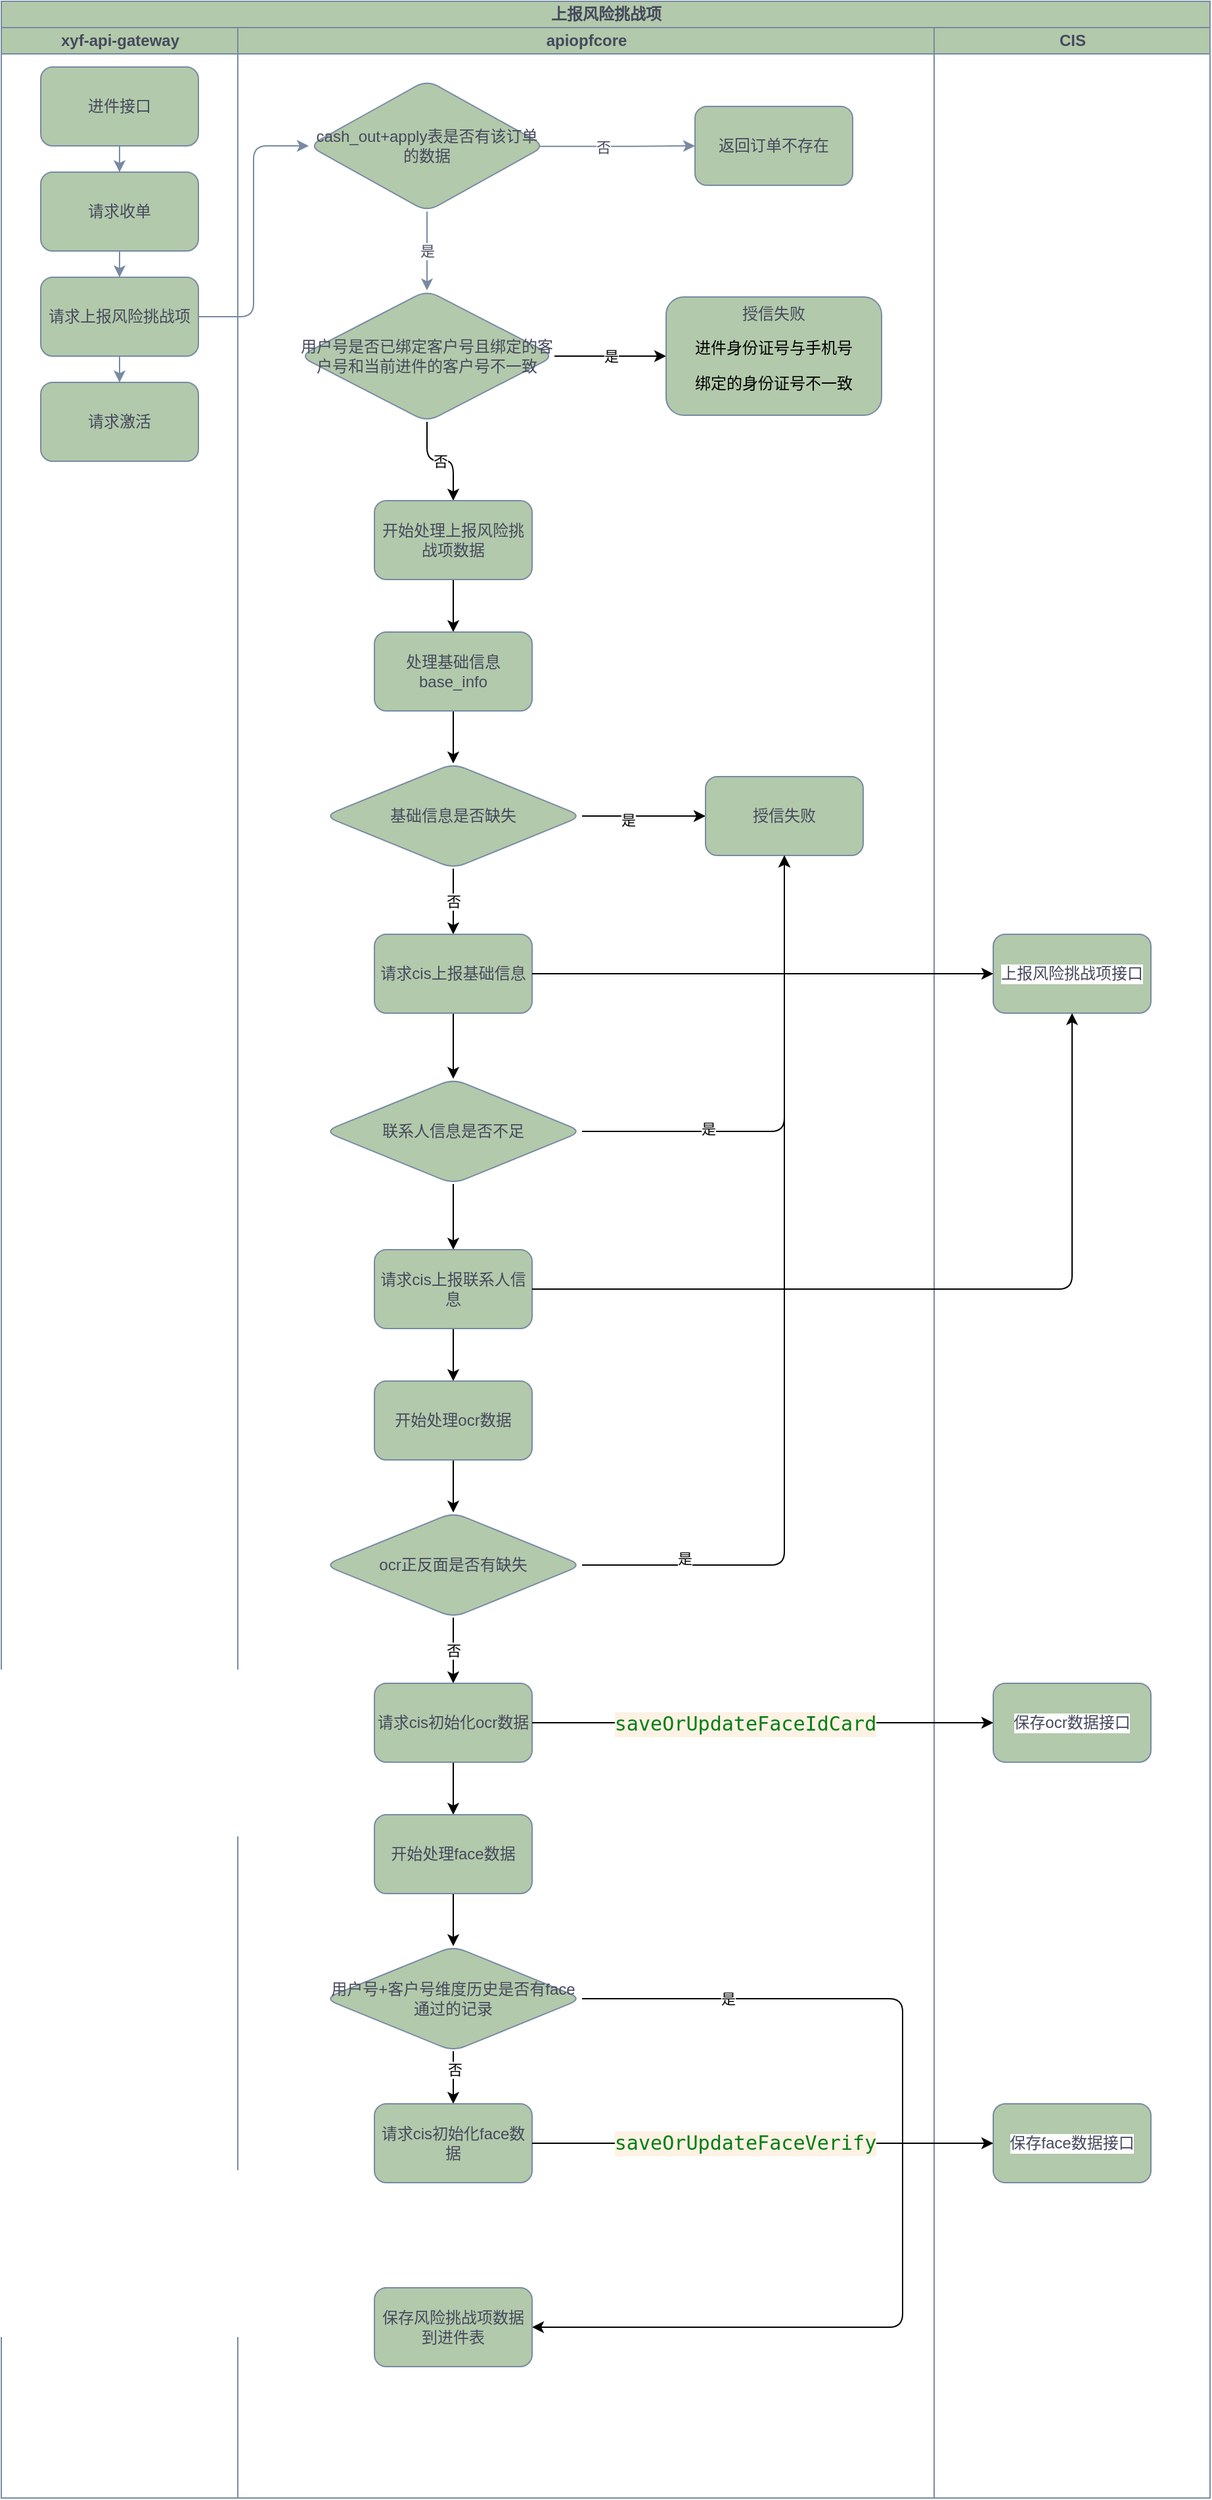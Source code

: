 <mxfile version="25.0.3">
  <diagram name="第 1 页" id="arqg8u6RAYMiUe3J6P46">
    <mxGraphModel dx="1757" dy="1087" grid="1" gridSize="10" guides="1" tooltips="1" connect="1" arrows="1" fold="1" page="1" pageScale="1" pageWidth="827" pageHeight="1169" math="0" shadow="0">
      <root>
        <mxCell id="0" />
        <mxCell id="1" parent="0" />
        <mxCell id="srE0o9tzIdVCHpYkDHcw-1" value="上报风险挑战项" style="swimlane;childLayout=stackLayout;resizeParent=1;resizeParentMax=0;startSize=20;html=1;labelBackgroundColor=none;fillColor=#B2C9AB;strokeColor=#788AA3;fontColor=#46495D;" vertex="1" parent="1">
          <mxGeometry x="234.0" y="70" width="920" height="1900" as="geometry" />
        </mxCell>
        <mxCell id="srE0o9tzIdVCHpYkDHcw-2" value="xyf-api-gateway" style="swimlane;startSize=20;html=1;labelBackgroundColor=none;fillColor=#B2C9AB;strokeColor=#788AA3;fontColor=#46495D;" vertex="1" parent="srE0o9tzIdVCHpYkDHcw-1">
          <mxGeometry y="20" width="180" height="1880" as="geometry" />
        </mxCell>
        <mxCell id="srE0o9tzIdVCHpYkDHcw-3" value="" style="edgeStyle=orthogonalEdgeStyle;rounded=0;orthogonalLoop=1;jettySize=auto;html=1;strokeColor=#788AA3;fontColor=#46495D;fillColor=#B2C9AB;" edge="1" parent="srE0o9tzIdVCHpYkDHcw-2" source="srE0o9tzIdVCHpYkDHcw-4" target="srE0o9tzIdVCHpYkDHcw-6">
          <mxGeometry relative="1" as="geometry" />
        </mxCell>
        <mxCell id="srE0o9tzIdVCHpYkDHcw-4" value="进件接口" style="rounded=1;whiteSpace=wrap;html=1;strokeColor=#788AA3;fontColor=#46495D;fillColor=#B2C9AB;" vertex="1" parent="srE0o9tzIdVCHpYkDHcw-2">
          <mxGeometry x="30.0" y="30" width="120" height="60" as="geometry" />
        </mxCell>
        <mxCell id="srE0o9tzIdVCHpYkDHcw-5" value="" style="edgeStyle=orthogonalEdgeStyle;rounded=0;orthogonalLoop=1;jettySize=auto;html=1;strokeColor=#788AA3;fontColor=#46495D;fillColor=#B2C9AB;" edge="1" parent="srE0o9tzIdVCHpYkDHcw-2" source="srE0o9tzIdVCHpYkDHcw-6" target="srE0o9tzIdVCHpYkDHcw-8">
          <mxGeometry relative="1" as="geometry" />
        </mxCell>
        <mxCell id="srE0o9tzIdVCHpYkDHcw-6" value="请求收单" style="rounded=1;whiteSpace=wrap;html=1;strokeColor=#788AA3;fontColor=#46495D;fillColor=#B2C9AB;" vertex="1" parent="srE0o9tzIdVCHpYkDHcw-2">
          <mxGeometry x="30.0" y="110" width="120" height="60" as="geometry" />
        </mxCell>
        <mxCell id="srE0o9tzIdVCHpYkDHcw-7" value="" style="edgeStyle=orthogonalEdgeStyle;rounded=0;orthogonalLoop=1;jettySize=auto;html=1;strokeColor=#788AA3;fontColor=#46495D;fillColor=#B2C9AB;" edge="1" parent="srE0o9tzIdVCHpYkDHcw-2" source="srE0o9tzIdVCHpYkDHcw-8" target="srE0o9tzIdVCHpYkDHcw-9">
          <mxGeometry relative="1" as="geometry" />
        </mxCell>
        <mxCell id="srE0o9tzIdVCHpYkDHcw-8" value="请求上报风险挑战项" style="rounded=1;whiteSpace=wrap;html=1;strokeColor=#788AA3;fontColor=#46495D;fillColor=#B2C9AB;" vertex="1" parent="srE0o9tzIdVCHpYkDHcw-2">
          <mxGeometry x="30.0" y="190" width="120" height="60" as="geometry" />
        </mxCell>
        <mxCell id="srE0o9tzIdVCHpYkDHcw-9" value="请求激活" style="rounded=1;whiteSpace=wrap;html=1;strokeColor=#788AA3;fontColor=#46495D;fillColor=#B2C9AB;" vertex="1" parent="srE0o9tzIdVCHpYkDHcw-2">
          <mxGeometry x="30.0" y="270" width="120" height="60" as="geometry" />
        </mxCell>
        <mxCell id="srE0o9tzIdVCHpYkDHcw-10" value="apiopfcore" style="swimlane;startSize=20;html=1;labelBackgroundColor=none;fillColor=#B2C9AB;strokeColor=#788AA3;fontColor=#46495D;" vertex="1" parent="srE0o9tzIdVCHpYkDHcw-1">
          <mxGeometry x="180" y="20" width="530" height="1880" as="geometry" />
        </mxCell>
        <mxCell id="srE0o9tzIdVCHpYkDHcw-12" value="" style="edgeStyle=orthogonalEdgeStyle;rounded=1;orthogonalLoop=1;jettySize=auto;html=1;strokeColor=#788AA3;fontColor=#46495D;fillColor=#B2C9AB;curved=0;exitX=0.955;exitY=0.504;exitDx=0;exitDy=0;exitPerimeter=0;" edge="1" parent="srE0o9tzIdVCHpYkDHcw-10" source="srE0o9tzIdVCHpYkDHcw-15" target="srE0o9tzIdVCHpYkDHcw-16">
          <mxGeometry relative="1" as="geometry" />
        </mxCell>
        <mxCell id="srE0o9tzIdVCHpYkDHcw-13" value="否" style="edgeLabel;html=1;align=center;verticalAlign=middle;resizable=0;points=[];fontColor=#46495D;" vertex="1" connectable="0" parent="srE0o9tzIdVCHpYkDHcw-12">
          <mxGeometry x="-0.147" relative="1" as="geometry">
            <mxPoint as="offset" />
          </mxGeometry>
        </mxCell>
        <mxCell id="srE0o9tzIdVCHpYkDHcw-14" value="是" style="edgeStyle=orthogonalEdgeStyle;shape=connector;curved=0;rounded=1;orthogonalLoop=1;jettySize=auto;html=1;labelBackgroundColor=default;strokeColor=#788AA3;align=center;verticalAlign=middle;fontFamily=Helvetica;fontSize=11;fontColor=#46495D;endArrow=classic;fillColor=#B2C9AB;entryX=0.5;entryY=0;entryDx=0;entryDy=0;" edge="1" parent="srE0o9tzIdVCHpYkDHcw-10" source="srE0o9tzIdVCHpYkDHcw-15" target="srE0o9tzIdVCHpYkDHcw-89">
          <mxGeometry relative="1" as="geometry">
            <mxPoint x="144" y="180" as="targetPoint" />
          </mxGeometry>
        </mxCell>
        <mxCell id="srE0o9tzIdVCHpYkDHcw-15" value="cash_out+apply表是否有该订单的数据" style="rhombus;whiteSpace=wrap;html=1;fillColor=#B2C9AB;strokeColor=#788AA3;fontColor=#46495D;rounded=1;" vertex="1" parent="srE0o9tzIdVCHpYkDHcw-10">
          <mxGeometry x="54" y="40" width="180" height="100" as="geometry" />
        </mxCell>
        <mxCell id="srE0o9tzIdVCHpYkDHcw-16" value="返回订单不存在" style="whiteSpace=wrap;html=1;fillColor=#B2C9AB;strokeColor=#788AA3;fontColor=#46495D;rounded=1;" vertex="1" parent="srE0o9tzIdVCHpYkDHcw-10">
          <mxGeometry x="348" y="60" width="120" height="60" as="geometry" />
        </mxCell>
        <mxCell id="srE0o9tzIdVCHpYkDHcw-91" value="是" style="edgeStyle=orthogonalEdgeStyle;rounded=1;orthogonalLoop=1;jettySize=auto;html=1;curved=0;" edge="1" parent="srE0o9tzIdVCHpYkDHcw-10" source="srE0o9tzIdVCHpYkDHcw-89" target="srE0o9tzIdVCHpYkDHcw-90">
          <mxGeometry relative="1" as="geometry" />
        </mxCell>
        <mxCell id="srE0o9tzIdVCHpYkDHcw-93" value="否" style="edgeStyle=orthogonalEdgeStyle;shape=connector;curved=0;rounded=1;orthogonalLoop=1;jettySize=auto;html=1;strokeColor=default;align=center;verticalAlign=middle;fontFamily=Helvetica;fontSize=11;fontColor=default;labelBackgroundColor=default;endArrow=classic;" edge="1" parent="srE0o9tzIdVCHpYkDHcw-10" source="srE0o9tzIdVCHpYkDHcw-89" target="srE0o9tzIdVCHpYkDHcw-92">
          <mxGeometry relative="1" as="geometry" />
        </mxCell>
        <mxCell id="srE0o9tzIdVCHpYkDHcw-89" value="用户号是否已绑定客户号且绑定的客户号和当前进件的客户号不一致" style="rhombus;whiteSpace=wrap;html=1;fillColor=#B2C9AB;strokeColor=#788AA3;fontColor=#46495D;rounded=1;" vertex="1" parent="srE0o9tzIdVCHpYkDHcw-10">
          <mxGeometry x="47" y="200" width="194" height="100" as="geometry" />
        </mxCell>
        <mxCell id="srE0o9tzIdVCHpYkDHcw-90" value="&lt;font&gt;授信失败&lt;/font&gt;&lt;div&gt;&lt;div style=&quot;&quot;&gt;&lt;pre style=&quot;font-family: Menlo-Regular, monospace;&quot;&gt;&lt;font color=&quot;#000000&quot;&gt;进件身份证号与手机号&lt;/font&gt;&lt;/pre&gt;&lt;pre style=&quot;font-family: Menlo-Regular, monospace;&quot;&gt;&lt;font color=&quot;#000000&quot;&gt;绑定的身份证号不一致&lt;/font&gt;&lt;/pre&gt;&lt;/div&gt;&lt;/div&gt;" style="whiteSpace=wrap;html=1;fillColor=#B2C9AB;strokeColor=#788AA3;fontColor=#46495D;rounded=1;" vertex="1" parent="srE0o9tzIdVCHpYkDHcw-10">
          <mxGeometry x="326" y="205" width="164" height="90" as="geometry" />
        </mxCell>
        <mxCell id="srE0o9tzIdVCHpYkDHcw-95" value="" style="edgeStyle=orthogonalEdgeStyle;shape=connector;curved=0;rounded=1;orthogonalLoop=1;jettySize=auto;html=1;strokeColor=default;align=center;verticalAlign=middle;fontFamily=Helvetica;fontSize=11;fontColor=default;labelBackgroundColor=default;endArrow=classic;" edge="1" parent="srE0o9tzIdVCHpYkDHcw-10" source="srE0o9tzIdVCHpYkDHcw-92" target="srE0o9tzIdVCHpYkDHcw-94">
          <mxGeometry relative="1" as="geometry" />
        </mxCell>
        <mxCell id="srE0o9tzIdVCHpYkDHcw-92" value="开始处理上报风险挑战项数据" style="whiteSpace=wrap;html=1;fillColor=#B2C9AB;strokeColor=#788AA3;fontColor=#46495D;rounded=1;" vertex="1" parent="srE0o9tzIdVCHpYkDHcw-10">
          <mxGeometry x="104" y="360" width="120" height="60" as="geometry" />
        </mxCell>
        <mxCell id="srE0o9tzIdVCHpYkDHcw-97" value="" style="edgeStyle=orthogonalEdgeStyle;shape=connector;curved=0;rounded=1;orthogonalLoop=1;jettySize=auto;html=1;strokeColor=default;align=center;verticalAlign=middle;fontFamily=Helvetica;fontSize=11;fontColor=default;labelBackgroundColor=default;endArrow=classic;" edge="1" parent="srE0o9tzIdVCHpYkDHcw-10" source="srE0o9tzIdVCHpYkDHcw-94" target="srE0o9tzIdVCHpYkDHcw-96">
          <mxGeometry relative="1" as="geometry" />
        </mxCell>
        <mxCell id="srE0o9tzIdVCHpYkDHcw-94" value="处理基础信息base_info" style="whiteSpace=wrap;html=1;fillColor=#B2C9AB;strokeColor=#788AA3;fontColor=#46495D;rounded=1;" vertex="1" parent="srE0o9tzIdVCHpYkDHcw-10">
          <mxGeometry x="104" y="460" width="120" height="60" as="geometry" />
        </mxCell>
        <mxCell id="srE0o9tzIdVCHpYkDHcw-99" value="" style="edgeStyle=orthogonalEdgeStyle;shape=connector;curved=0;rounded=1;orthogonalLoop=1;jettySize=auto;html=1;strokeColor=default;align=center;verticalAlign=middle;fontFamily=Helvetica;fontSize=11;fontColor=default;labelBackgroundColor=default;endArrow=classic;" edge="1" parent="srE0o9tzIdVCHpYkDHcw-10" source="srE0o9tzIdVCHpYkDHcw-96" target="srE0o9tzIdVCHpYkDHcw-98">
          <mxGeometry relative="1" as="geometry" />
        </mxCell>
        <mxCell id="srE0o9tzIdVCHpYkDHcw-100" value="是" style="edgeLabel;html=1;align=center;verticalAlign=middle;resizable=0;points=[];fontFamily=Helvetica;fontSize=11;fontColor=default;labelBackgroundColor=default;" vertex="1" connectable="0" parent="srE0o9tzIdVCHpYkDHcw-99">
          <mxGeometry x="-0.255" y="-3" relative="1" as="geometry">
            <mxPoint as="offset" />
          </mxGeometry>
        </mxCell>
        <mxCell id="srE0o9tzIdVCHpYkDHcw-102" value="否" style="edgeStyle=orthogonalEdgeStyle;shape=connector;curved=0;rounded=1;orthogonalLoop=1;jettySize=auto;html=1;strokeColor=default;align=center;verticalAlign=middle;fontFamily=Helvetica;fontSize=11;fontColor=default;labelBackgroundColor=default;endArrow=classic;" edge="1" parent="srE0o9tzIdVCHpYkDHcw-10" source="srE0o9tzIdVCHpYkDHcw-96" target="srE0o9tzIdVCHpYkDHcw-101">
          <mxGeometry relative="1" as="geometry" />
        </mxCell>
        <mxCell id="srE0o9tzIdVCHpYkDHcw-96" value="基础信息是否缺失" style="rhombus;whiteSpace=wrap;html=1;fillColor=#B2C9AB;strokeColor=#788AA3;fontColor=#46495D;rounded=1;" vertex="1" parent="srE0o9tzIdVCHpYkDHcw-10">
          <mxGeometry x="66" y="560" width="196" height="80" as="geometry" />
        </mxCell>
        <mxCell id="srE0o9tzIdVCHpYkDHcw-98" value="授信失败" style="whiteSpace=wrap;html=1;fillColor=#B2C9AB;strokeColor=#788AA3;fontColor=#46495D;rounded=1;" vertex="1" parent="srE0o9tzIdVCHpYkDHcw-10">
          <mxGeometry x="356" y="570" width="120" height="60" as="geometry" />
        </mxCell>
        <mxCell id="srE0o9tzIdVCHpYkDHcw-106" style="edgeStyle=orthogonalEdgeStyle;shape=connector;curved=0;rounded=1;orthogonalLoop=1;jettySize=auto;html=1;entryX=0.5;entryY=0;entryDx=0;entryDy=0;strokeColor=default;align=center;verticalAlign=middle;fontFamily=Helvetica;fontSize=11;fontColor=default;labelBackgroundColor=default;endArrow=classic;" edge="1" parent="srE0o9tzIdVCHpYkDHcw-10" source="srE0o9tzIdVCHpYkDHcw-101" target="srE0o9tzIdVCHpYkDHcw-105">
          <mxGeometry relative="1" as="geometry" />
        </mxCell>
        <mxCell id="srE0o9tzIdVCHpYkDHcw-101" value="请求cis上报基础信息" style="whiteSpace=wrap;html=1;fillColor=#B2C9AB;strokeColor=#788AA3;fontColor=#46495D;rounded=1;" vertex="1" parent="srE0o9tzIdVCHpYkDHcw-10">
          <mxGeometry x="104" y="690" width="120" height="60" as="geometry" />
        </mxCell>
        <mxCell id="srE0o9tzIdVCHpYkDHcw-107" style="edgeStyle=orthogonalEdgeStyle;shape=connector;curved=0;rounded=1;orthogonalLoop=1;jettySize=auto;html=1;strokeColor=default;align=center;verticalAlign=middle;fontFamily=Helvetica;fontSize=11;fontColor=default;labelBackgroundColor=default;endArrow=classic;" edge="1" parent="srE0o9tzIdVCHpYkDHcw-10" source="srE0o9tzIdVCHpYkDHcw-105" target="srE0o9tzIdVCHpYkDHcw-98">
          <mxGeometry relative="1" as="geometry" />
        </mxCell>
        <mxCell id="srE0o9tzIdVCHpYkDHcw-108" value="是" style="edgeLabel;html=1;align=center;verticalAlign=middle;resizable=0;points=[];fontFamily=Helvetica;fontSize=11;fontColor=default;labelBackgroundColor=default;" vertex="1" connectable="0" parent="srE0o9tzIdVCHpYkDHcw-107">
          <mxGeometry x="-0.472" y="2" relative="1" as="geometry">
            <mxPoint as="offset" />
          </mxGeometry>
        </mxCell>
        <mxCell id="srE0o9tzIdVCHpYkDHcw-110" value="" style="edgeStyle=orthogonalEdgeStyle;shape=connector;curved=0;rounded=1;orthogonalLoop=1;jettySize=auto;html=1;strokeColor=default;align=center;verticalAlign=middle;fontFamily=Helvetica;fontSize=11;fontColor=default;labelBackgroundColor=default;endArrow=classic;" edge="1" parent="srE0o9tzIdVCHpYkDHcw-10" source="srE0o9tzIdVCHpYkDHcw-105" target="srE0o9tzIdVCHpYkDHcw-109">
          <mxGeometry relative="1" as="geometry" />
        </mxCell>
        <mxCell id="srE0o9tzIdVCHpYkDHcw-105" value="联系人信息是否不足" style="rhombus;whiteSpace=wrap;html=1;fillColor=#B2C9AB;strokeColor=#788AA3;fontColor=#46495D;rounded=1;" vertex="1" parent="srE0o9tzIdVCHpYkDHcw-10">
          <mxGeometry x="66" y="800" width="196" height="80" as="geometry" />
        </mxCell>
        <mxCell id="srE0o9tzIdVCHpYkDHcw-115" value="" style="edgeStyle=orthogonalEdgeStyle;shape=connector;curved=0;rounded=1;orthogonalLoop=1;jettySize=auto;html=1;strokeColor=default;align=center;verticalAlign=middle;fontFamily=Helvetica;fontSize=11;fontColor=default;labelBackgroundColor=default;endArrow=classic;" edge="1" parent="srE0o9tzIdVCHpYkDHcw-10" source="srE0o9tzIdVCHpYkDHcw-109" target="srE0o9tzIdVCHpYkDHcw-114">
          <mxGeometry relative="1" as="geometry" />
        </mxCell>
        <mxCell id="srE0o9tzIdVCHpYkDHcw-109" value="请求cis上报联系人信息" style="whiteSpace=wrap;html=1;fillColor=#B2C9AB;strokeColor=#788AA3;fontColor=#46495D;rounded=1;" vertex="1" parent="srE0o9tzIdVCHpYkDHcw-10">
          <mxGeometry x="104" y="930" width="120" height="60" as="geometry" />
        </mxCell>
        <mxCell id="srE0o9tzIdVCHpYkDHcw-117" style="edgeStyle=orthogonalEdgeStyle;shape=connector;curved=0;rounded=1;orthogonalLoop=1;jettySize=auto;html=1;entryX=0.5;entryY=0;entryDx=0;entryDy=0;strokeColor=default;align=center;verticalAlign=middle;fontFamily=Helvetica;fontSize=11;fontColor=default;labelBackgroundColor=default;endArrow=classic;" edge="1" parent="srE0o9tzIdVCHpYkDHcw-10" source="srE0o9tzIdVCHpYkDHcw-114" target="srE0o9tzIdVCHpYkDHcw-116">
          <mxGeometry relative="1" as="geometry" />
        </mxCell>
        <mxCell id="srE0o9tzIdVCHpYkDHcw-114" value="开始处理ocr数据" style="whiteSpace=wrap;html=1;fillColor=#B2C9AB;strokeColor=#788AA3;fontColor=#46495D;rounded=1;" vertex="1" parent="srE0o9tzIdVCHpYkDHcw-10">
          <mxGeometry x="104" y="1030" width="120" height="60" as="geometry" />
        </mxCell>
        <mxCell id="srE0o9tzIdVCHpYkDHcw-118" style="edgeStyle=orthogonalEdgeStyle;shape=connector;curved=0;rounded=1;orthogonalLoop=1;jettySize=auto;html=1;entryX=0.5;entryY=1;entryDx=0;entryDy=0;strokeColor=default;align=center;verticalAlign=middle;fontFamily=Helvetica;fontSize=11;fontColor=default;labelBackgroundColor=default;endArrow=classic;" edge="1" parent="srE0o9tzIdVCHpYkDHcw-10" source="srE0o9tzIdVCHpYkDHcw-116" target="srE0o9tzIdVCHpYkDHcw-98">
          <mxGeometry relative="1" as="geometry" />
        </mxCell>
        <mxCell id="srE0o9tzIdVCHpYkDHcw-119" value="是" style="edgeLabel;html=1;align=center;verticalAlign=middle;resizable=0;points=[];fontFamily=Helvetica;fontSize=11;fontColor=default;labelBackgroundColor=default;" vertex="1" connectable="0" parent="srE0o9tzIdVCHpYkDHcw-118">
          <mxGeometry x="-0.775" y="5" relative="1" as="geometry">
            <mxPoint as="offset" />
          </mxGeometry>
        </mxCell>
        <mxCell id="srE0o9tzIdVCHpYkDHcw-121" value="否" style="edgeStyle=orthogonalEdgeStyle;shape=connector;curved=0;rounded=1;orthogonalLoop=1;jettySize=auto;html=1;strokeColor=default;align=center;verticalAlign=middle;fontFamily=Helvetica;fontSize=11;fontColor=default;labelBackgroundColor=default;endArrow=classic;" edge="1" parent="srE0o9tzIdVCHpYkDHcw-10" source="srE0o9tzIdVCHpYkDHcw-116" target="srE0o9tzIdVCHpYkDHcw-120">
          <mxGeometry relative="1" as="geometry" />
        </mxCell>
        <mxCell id="srE0o9tzIdVCHpYkDHcw-116" value="ocr正反面是否有缺失" style="rhombus;whiteSpace=wrap;html=1;fillColor=#B2C9AB;strokeColor=#788AA3;fontColor=#46495D;rounded=1;" vertex="1" parent="srE0o9tzIdVCHpYkDHcw-10">
          <mxGeometry x="66" y="1130" width="196" height="80" as="geometry" />
        </mxCell>
        <mxCell id="srE0o9tzIdVCHpYkDHcw-126" style="edgeStyle=orthogonalEdgeStyle;shape=connector;curved=0;rounded=1;orthogonalLoop=1;jettySize=auto;html=1;entryX=0.5;entryY=0;entryDx=0;entryDy=0;strokeColor=default;align=center;verticalAlign=middle;fontFamily=Helvetica;fontSize=11;fontColor=default;labelBackgroundColor=default;endArrow=classic;" edge="1" parent="srE0o9tzIdVCHpYkDHcw-10" source="srE0o9tzIdVCHpYkDHcw-120" target="srE0o9tzIdVCHpYkDHcw-125">
          <mxGeometry relative="1" as="geometry" />
        </mxCell>
        <mxCell id="srE0o9tzIdVCHpYkDHcw-120" value="请求cis初始化ocr数据" style="whiteSpace=wrap;html=1;fillColor=#B2C9AB;strokeColor=#788AA3;fontColor=#46495D;rounded=1;" vertex="1" parent="srE0o9tzIdVCHpYkDHcw-10">
          <mxGeometry x="104" y="1260" width="120" height="60" as="geometry" />
        </mxCell>
        <mxCell id="srE0o9tzIdVCHpYkDHcw-128" style="edgeStyle=orthogonalEdgeStyle;shape=connector;curved=0;rounded=1;orthogonalLoop=1;jettySize=auto;html=1;entryX=0.5;entryY=0;entryDx=0;entryDy=0;strokeColor=default;align=center;verticalAlign=middle;fontFamily=Helvetica;fontSize=11;fontColor=default;labelBackgroundColor=default;endArrow=classic;" edge="1" parent="srE0o9tzIdVCHpYkDHcw-10" source="srE0o9tzIdVCHpYkDHcw-125" target="srE0o9tzIdVCHpYkDHcw-127">
          <mxGeometry relative="1" as="geometry" />
        </mxCell>
        <mxCell id="srE0o9tzIdVCHpYkDHcw-125" value="开始处理face数据" style="whiteSpace=wrap;html=1;fillColor=#B2C9AB;strokeColor=#788AA3;fontColor=#46495D;rounded=1;" vertex="1" parent="srE0o9tzIdVCHpYkDHcw-10">
          <mxGeometry x="104" y="1360" width="120" height="60" as="geometry" />
        </mxCell>
        <mxCell id="srE0o9tzIdVCHpYkDHcw-130" value="" style="edgeStyle=orthogonalEdgeStyle;shape=connector;curved=0;rounded=1;orthogonalLoop=1;jettySize=auto;html=1;strokeColor=default;align=center;verticalAlign=middle;fontFamily=Helvetica;fontSize=11;fontColor=default;labelBackgroundColor=default;endArrow=classic;" edge="1" parent="srE0o9tzIdVCHpYkDHcw-10" source="srE0o9tzIdVCHpYkDHcw-127" target="srE0o9tzIdVCHpYkDHcw-129">
          <mxGeometry relative="1" as="geometry" />
        </mxCell>
        <mxCell id="srE0o9tzIdVCHpYkDHcw-131" value="否" style="edgeLabel;html=1;align=center;verticalAlign=middle;resizable=0;points=[];fontFamily=Helvetica;fontSize=11;fontColor=default;labelBackgroundColor=default;" vertex="1" connectable="0" parent="srE0o9tzIdVCHpYkDHcw-130">
          <mxGeometry x="-0.3" y="1" relative="1" as="geometry">
            <mxPoint as="offset" />
          </mxGeometry>
        </mxCell>
        <mxCell id="srE0o9tzIdVCHpYkDHcw-136" style="edgeStyle=orthogonalEdgeStyle;shape=connector;curved=0;rounded=1;orthogonalLoop=1;jettySize=auto;html=1;entryX=1;entryY=0.5;entryDx=0;entryDy=0;strokeColor=default;align=center;verticalAlign=middle;fontFamily=Helvetica;fontSize=11;fontColor=default;labelBackgroundColor=default;endArrow=classic;" edge="1" parent="srE0o9tzIdVCHpYkDHcw-10" source="srE0o9tzIdVCHpYkDHcw-127" target="srE0o9tzIdVCHpYkDHcw-135">
          <mxGeometry relative="1" as="geometry">
            <Array as="points">
              <mxPoint x="506" y="1500" />
              <mxPoint x="506" y="1750" />
            </Array>
          </mxGeometry>
        </mxCell>
        <mxCell id="srE0o9tzIdVCHpYkDHcw-137" value="是" style="edgeLabel;html=1;align=center;verticalAlign=middle;resizable=0;points=[];fontFamily=Helvetica;fontSize=11;fontColor=default;labelBackgroundColor=default;" vertex="1" connectable="0" parent="srE0o9tzIdVCHpYkDHcw-136">
          <mxGeometry x="-0.714" relative="1" as="geometry">
            <mxPoint as="offset" />
          </mxGeometry>
        </mxCell>
        <mxCell id="srE0o9tzIdVCHpYkDHcw-127" value="用户号+客户号维度历史是否有face通过的记录" style="rhombus;whiteSpace=wrap;html=1;fillColor=#B2C9AB;strokeColor=#788AA3;fontColor=#46495D;rounded=1;" vertex="1" parent="srE0o9tzIdVCHpYkDHcw-10">
          <mxGeometry x="66" y="1460" width="196" height="80" as="geometry" />
        </mxCell>
        <mxCell id="srE0o9tzIdVCHpYkDHcw-129" value="请求cis初始化face数据" style="whiteSpace=wrap;html=1;fillColor=#B2C9AB;strokeColor=#788AA3;fontColor=#46495D;rounded=1;" vertex="1" parent="srE0o9tzIdVCHpYkDHcw-10">
          <mxGeometry x="104" y="1580" width="120" height="60" as="geometry" />
        </mxCell>
        <mxCell id="srE0o9tzIdVCHpYkDHcw-135" value="保存风险挑战项数据到进件表" style="whiteSpace=wrap;html=1;fillColor=#B2C9AB;strokeColor=#788AA3;fontColor=#46495D;rounded=1;" vertex="1" parent="srE0o9tzIdVCHpYkDHcw-10">
          <mxGeometry x="104" y="1720" width="120" height="60" as="geometry" />
        </mxCell>
        <mxCell id="srE0o9tzIdVCHpYkDHcw-61" value="CIS" style="swimlane;startSize=20;html=1;labelBackgroundColor=none;fillColor=#B2C9AB;strokeColor=#788AA3;fontColor=#46495D;" vertex="1" parent="srE0o9tzIdVCHpYkDHcw-1">
          <mxGeometry x="710" y="20" width="210" height="1880" as="geometry" />
        </mxCell>
        <mxCell id="srE0o9tzIdVCHpYkDHcw-103" value="&lt;font style=&quot;font-size: 12px;&quot;&gt;上报风险挑战项接口&lt;/font&gt;" style="whiteSpace=wrap;html=1;fillColor=#B2C9AB;strokeColor=#788AA3;fontColor=#46495D;rounded=1;fontFamily=Helvetica;fontSize=11;labelBackgroundColor=default;" vertex="1" parent="srE0o9tzIdVCHpYkDHcw-61">
          <mxGeometry x="45.0" y="690" width="120" height="60" as="geometry" />
        </mxCell>
        <mxCell id="srE0o9tzIdVCHpYkDHcw-122" value="&lt;font style=&quot;font-size: 12px;&quot;&gt;保存ocr数据接口&lt;/font&gt;" style="whiteSpace=wrap;html=1;fillColor=#B2C9AB;strokeColor=#788AA3;fontColor=#46495D;rounded=1;fontFamily=Helvetica;fontSize=11;labelBackgroundColor=default;" vertex="1" parent="srE0o9tzIdVCHpYkDHcw-61">
          <mxGeometry x="45.0" y="1260" width="120" height="60" as="geometry" />
        </mxCell>
        <mxCell id="srE0o9tzIdVCHpYkDHcw-132" value="&lt;font style=&quot;font-size: 12px;&quot;&gt;保存face数据接口&lt;/font&gt;" style="whiteSpace=wrap;html=1;fillColor=#B2C9AB;strokeColor=#788AA3;fontColor=#46495D;rounded=1;fontFamily=Helvetica;fontSize=11;labelBackgroundColor=default;" vertex="1" parent="srE0o9tzIdVCHpYkDHcw-61">
          <mxGeometry x="45.0" y="1580" width="120" height="60" as="geometry" />
        </mxCell>
        <mxCell id="srE0o9tzIdVCHpYkDHcw-67" value="" style="edgeStyle=orthogonalEdgeStyle;rounded=1;orthogonalLoop=1;jettySize=auto;html=1;strokeColor=#788AA3;fontColor=#46495D;fillColor=#B2C9AB;entryX=0;entryY=0.5;entryDx=0;entryDy=0;curved=0;" edge="1" parent="srE0o9tzIdVCHpYkDHcw-1" source="srE0o9tzIdVCHpYkDHcw-8" target="srE0o9tzIdVCHpYkDHcw-15">
          <mxGeometry relative="1" as="geometry" />
        </mxCell>
        <mxCell id="srE0o9tzIdVCHpYkDHcw-104" style="edgeStyle=orthogonalEdgeStyle;shape=connector;curved=0;rounded=1;orthogonalLoop=1;jettySize=auto;html=1;strokeColor=default;align=center;verticalAlign=middle;fontFamily=Helvetica;fontSize=11;fontColor=default;labelBackgroundColor=default;endArrow=classic;" edge="1" parent="srE0o9tzIdVCHpYkDHcw-1" source="srE0o9tzIdVCHpYkDHcw-101" target="srE0o9tzIdVCHpYkDHcw-103">
          <mxGeometry relative="1" as="geometry" />
        </mxCell>
        <mxCell id="srE0o9tzIdVCHpYkDHcw-111" style="edgeStyle=orthogonalEdgeStyle;shape=connector;curved=0;rounded=1;orthogonalLoop=1;jettySize=auto;html=1;entryX=0.5;entryY=1;entryDx=0;entryDy=0;strokeColor=default;align=center;verticalAlign=middle;fontFamily=Helvetica;fontSize=11;fontColor=default;labelBackgroundColor=default;endArrow=classic;" edge="1" parent="srE0o9tzIdVCHpYkDHcw-1" source="srE0o9tzIdVCHpYkDHcw-109" target="srE0o9tzIdVCHpYkDHcw-103">
          <mxGeometry relative="1" as="geometry" />
        </mxCell>
        <mxCell id="srE0o9tzIdVCHpYkDHcw-123" style="edgeStyle=orthogonalEdgeStyle;shape=connector;curved=0;rounded=1;orthogonalLoop=1;jettySize=auto;html=1;strokeColor=default;align=center;verticalAlign=middle;fontFamily=Helvetica;fontSize=11;fontColor=default;labelBackgroundColor=default;endArrow=classic;" edge="1" parent="srE0o9tzIdVCHpYkDHcw-1" source="srE0o9tzIdVCHpYkDHcw-120" target="srE0o9tzIdVCHpYkDHcw-122">
          <mxGeometry relative="1" as="geometry" />
        </mxCell>
        <mxCell id="srE0o9tzIdVCHpYkDHcw-124" value="&lt;div style=&quot;background-color:#fdf2e3;color:#080808&quot;&gt;&lt;pre style=&quot;font-family:&#39;JetBrains Mono&#39;,monospace;font-size:11.3pt;&quot;&gt;&lt;span style=&quot;color:#067d17;&quot;&gt;saveOrUpdateFaceIdCard&lt;/span&gt;&lt;/pre&gt;&lt;/div&gt;" style="edgeLabel;html=1;align=center;verticalAlign=middle;resizable=0;points=[];fontFamily=Helvetica;fontSize=11;fontColor=default;labelBackgroundColor=default;" vertex="1" connectable="0" parent="srE0o9tzIdVCHpYkDHcw-123">
          <mxGeometry x="-0.077" y="-1" relative="1" as="geometry">
            <mxPoint as="offset" />
          </mxGeometry>
        </mxCell>
        <mxCell id="srE0o9tzIdVCHpYkDHcw-133" style="edgeStyle=orthogonalEdgeStyle;shape=connector;curved=0;rounded=1;orthogonalLoop=1;jettySize=auto;html=1;strokeColor=default;align=center;verticalAlign=middle;fontFamily=Helvetica;fontSize=11;fontColor=default;labelBackgroundColor=default;endArrow=classic;" edge="1" parent="srE0o9tzIdVCHpYkDHcw-1" source="srE0o9tzIdVCHpYkDHcw-129" target="srE0o9tzIdVCHpYkDHcw-132">
          <mxGeometry relative="1" as="geometry" />
        </mxCell>
        <mxCell id="srE0o9tzIdVCHpYkDHcw-134" value="&lt;div style=&quot;background-color:#fdf2e3;color:#080808&quot;&gt;&lt;pre style=&quot;font-family:&#39;JetBrains Mono&#39;,monospace;font-size:11.3pt;&quot;&gt;&lt;span style=&quot;color:#067d17;&quot;&gt;saveOrUpdateFaceVerify&lt;/span&gt;&lt;/pre&gt;&lt;/div&gt;" style="edgeLabel;html=1;align=center;verticalAlign=middle;resizable=0;points=[];fontFamily=Helvetica;fontSize=11;fontColor=default;labelBackgroundColor=default;" vertex="1" connectable="0" parent="srE0o9tzIdVCHpYkDHcw-133">
          <mxGeometry x="-0.179" y="4" relative="1" as="geometry">
            <mxPoint x="18" y="4" as="offset" />
          </mxGeometry>
        </mxCell>
      </root>
    </mxGraphModel>
  </diagram>
</mxfile>
